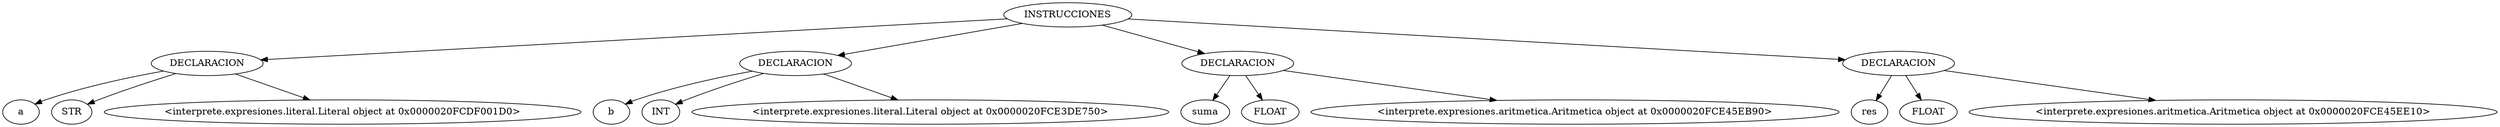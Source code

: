 digraph {
	0 [label = "INSTRUCCIONES"];
	1 [label = "DECLARACION"];
	2 [label = "a"];
	3 [label = "STR"];
	4 [label = "<interprete.expresiones.literal.Literal object at 0x0000020FCDF001D0>"];
	5 [label = "DECLARACION"];
	6 [label = "b"];
	7 [label = "INT"];
	8 [label = "<interprete.expresiones.literal.Literal object at 0x0000020FCE3DE750>"];
	9 [label = "DECLARACION"];
	10 [label = "suma"];
	11 [label = "FLOAT"];
	12 [label = "<interprete.expresiones.aritmetica.Aritmetica object at 0x0000020FCE45EB90>"];
	13 [label = "DECLARACION"];
	14 [label = "res"];
	15 [label = "FLOAT"];
	16 [label = "<interprete.expresiones.aritmetica.Aritmetica object at 0x0000020FCE45EE10>"];
	0 -> 1;
	1 -> 2;
	1 -> 3;
	1 -> 4;
	0 -> 5;
	5 -> 6;
	5 -> 7;
	5 -> 8;
	0 -> 9;
	9 -> 10;
	9 -> 11;
	9 -> 12;
	0 -> 13;
	13 -> 14;
	13 -> 15;
	13 -> 16;
}
